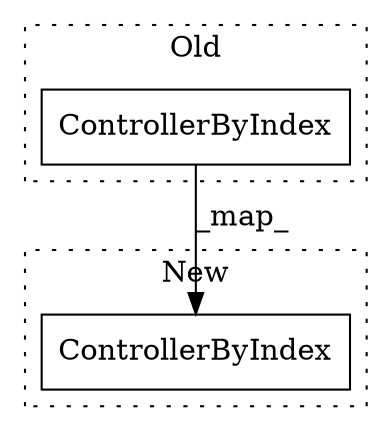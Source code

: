 digraph G {
subgraph cluster0 {
1 [label="ControllerByIndex" a="32" s="2887,2927" l="18,1" shape="box"];
label = "Old";
style="dotted";
}
subgraph cluster1 {
2 [label="ControllerByIndex" a="32" s="2860,2900" l="18,1" shape="box"];
label = "New";
style="dotted";
}
1 -> 2 [label="_map_"];
}
